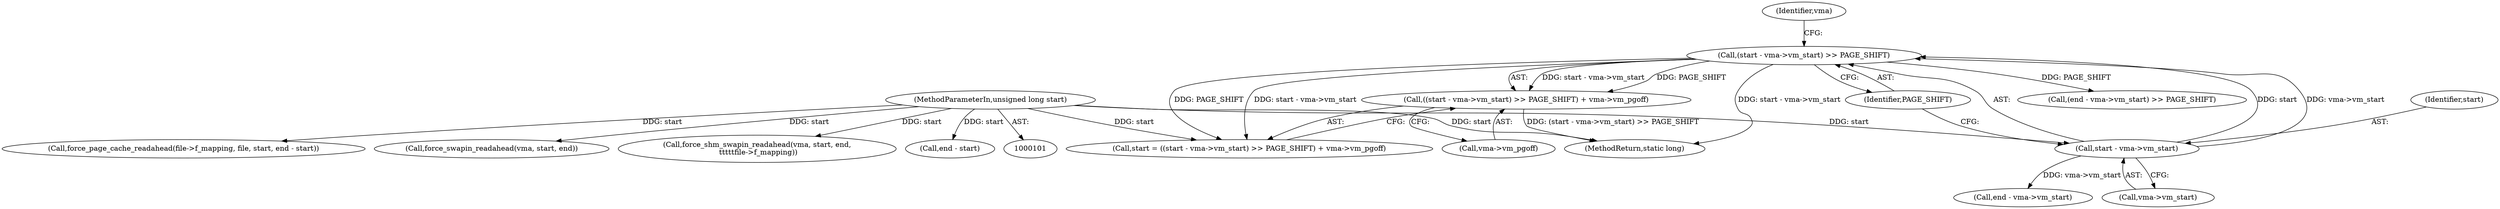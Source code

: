 digraph "0_linux_6ea8d958a2c95a1d514015d4e29ba21a8c0a1a91@pointer" {
"1000159" [label="(Call,((start - vma->vm_start) >> PAGE_SHIFT) + vma->vm_pgoff)"];
"1000160" [label="(Call,(start - vma->vm_start) >> PAGE_SHIFT)"];
"1000161" [label="(Call,start - vma->vm_start)"];
"1000104" [label="(MethodParameterIn,unsigned long start)"];
"1000167" [label="(Call,vma->vm_pgoff)"];
"1000185" [label="(Call,end - vma->vm_start)"];
"1000205" [label="(MethodReturn,static long)"];
"1000163" [label="(Call,vma->vm_start)"];
"1000194" [label="(Call,force_page_cache_readahead(file->f_mapping, file, start, end - start))"];
"1000162" [label="(Identifier,start)"];
"1000157" [label="(Call,start = ((start - vma->vm_start) >> PAGE_SHIFT) + vma->vm_pgoff)"];
"1000161" [label="(Call,start - vma->vm_start)"];
"1000168" [label="(Identifier,vma)"];
"1000121" [label="(Call,force_swapin_readahead(vma, start, end))"];
"1000160" [label="(Call,(start - vma->vm_start) >> PAGE_SHIFT)"];
"1000159" [label="(Call,((start - vma->vm_start) >> PAGE_SHIFT) + vma->vm_pgoff)"];
"1000104" [label="(MethodParameterIn,unsigned long start)"];
"1000137" [label="(Call,force_shm_swapin_readahead(vma, start, end,\n \t\t\t\t\tfile->f_mapping))"];
"1000200" [label="(Call,end - start)"];
"1000166" [label="(Identifier,PAGE_SHIFT)"];
"1000184" [label="(Call,(end - vma->vm_start) >> PAGE_SHIFT)"];
"1000159" -> "1000157"  [label="AST: "];
"1000159" -> "1000167"  [label="CFG: "];
"1000160" -> "1000159"  [label="AST: "];
"1000167" -> "1000159"  [label="AST: "];
"1000157" -> "1000159"  [label="CFG: "];
"1000159" -> "1000205"  [label="DDG: (start - vma->vm_start) >> PAGE_SHIFT"];
"1000160" -> "1000159"  [label="DDG: start - vma->vm_start"];
"1000160" -> "1000159"  [label="DDG: PAGE_SHIFT"];
"1000160" -> "1000166"  [label="CFG: "];
"1000161" -> "1000160"  [label="AST: "];
"1000166" -> "1000160"  [label="AST: "];
"1000168" -> "1000160"  [label="CFG: "];
"1000160" -> "1000205"  [label="DDG: start - vma->vm_start"];
"1000160" -> "1000157"  [label="DDG: start - vma->vm_start"];
"1000160" -> "1000157"  [label="DDG: PAGE_SHIFT"];
"1000161" -> "1000160"  [label="DDG: start"];
"1000161" -> "1000160"  [label="DDG: vma->vm_start"];
"1000160" -> "1000184"  [label="DDG: PAGE_SHIFT"];
"1000161" -> "1000163"  [label="CFG: "];
"1000162" -> "1000161"  [label="AST: "];
"1000163" -> "1000161"  [label="AST: "];
"1000166" -> "1000161"  [label="CFG: "];
"1000104" -> "1000161"  [label="DDG: start"];
"1000161" -> "1000185"  [label="DDG: vma->vm_start"];
"1000104" -> "1000101"  [label="AST: "];
"1000104" -> "1000205"  [label="DDG: start"];
"1000104" -> "1000121"  [label="DDG: start"];
"1000104" -> "1000137"  [label="DDG: start"];
"1000104" -> "1000157"  [label="DDG: start"];
"1000104" -> "1000194"  [label="DDG: start"];
"1000104" -> "1000200"  [label="DDG: start"];
}
